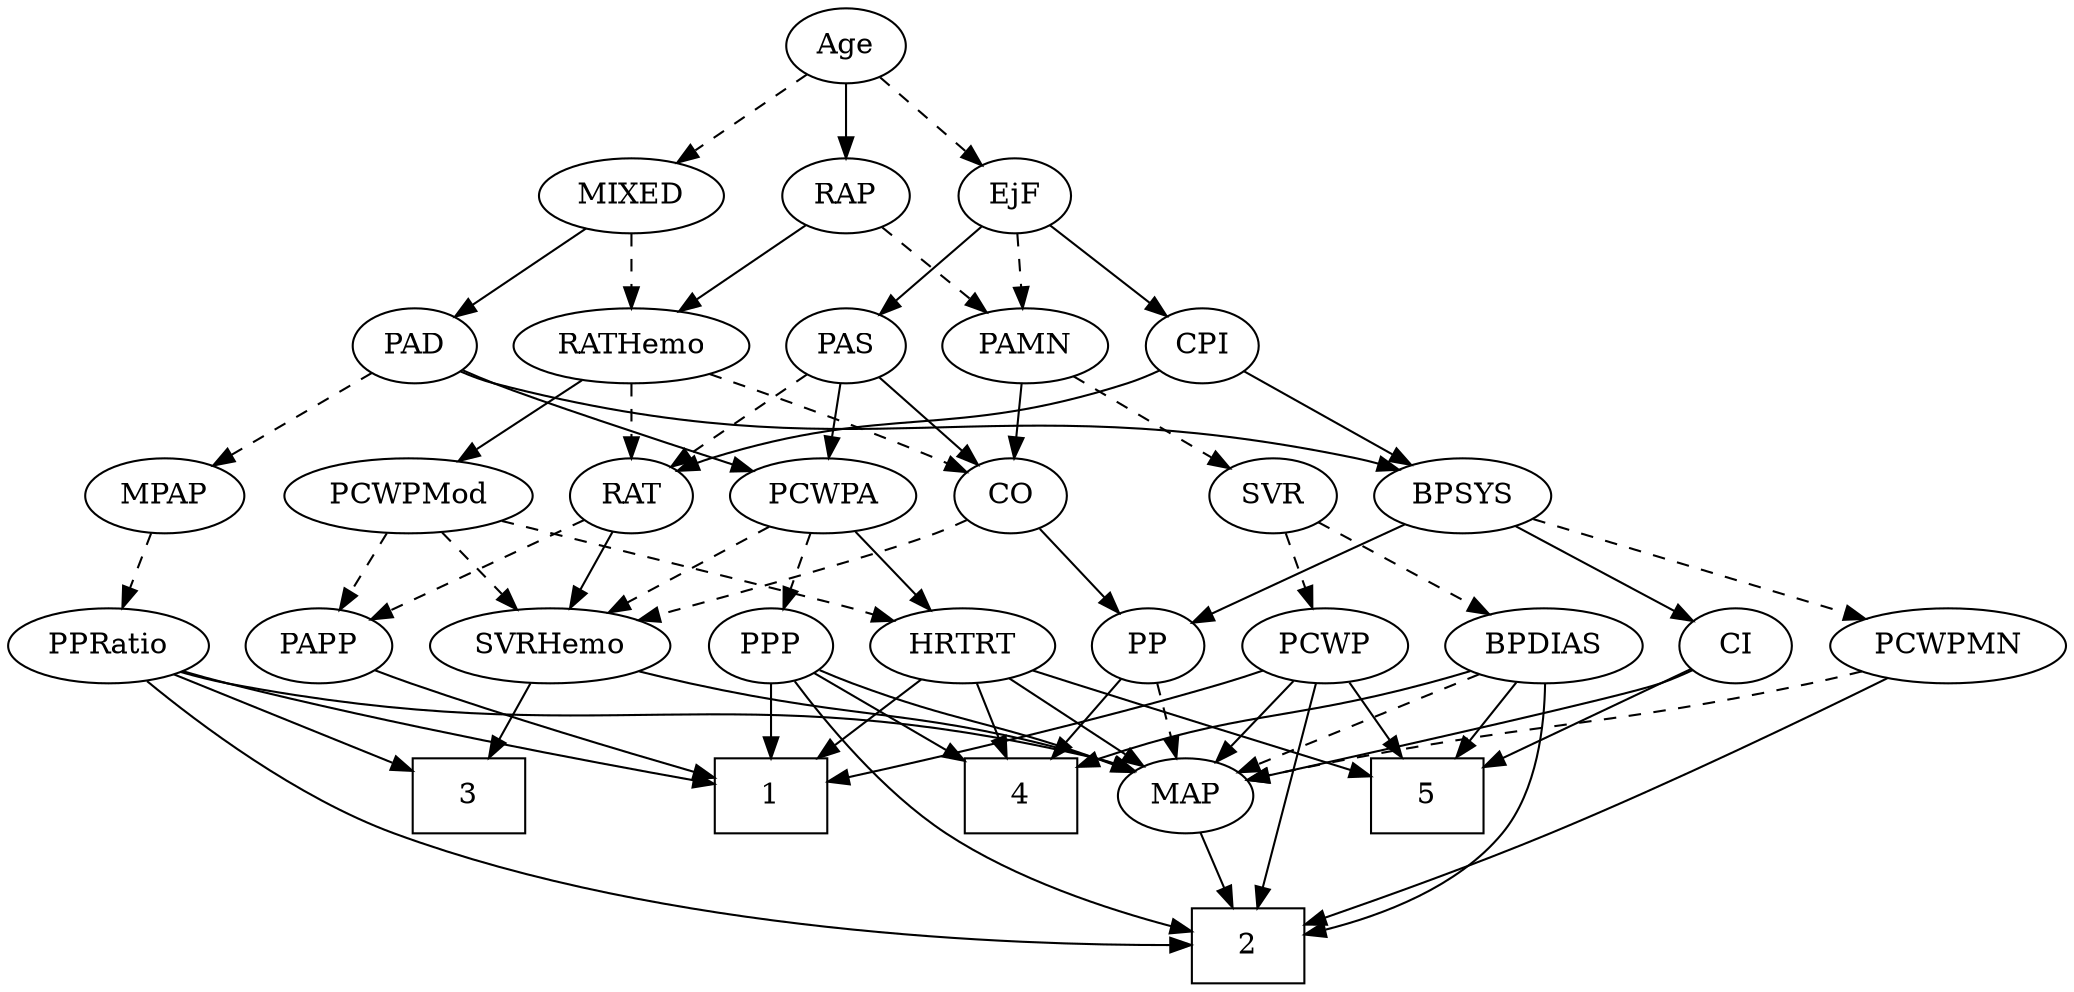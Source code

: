 strict digraph {
	graph [bb="0,0,900.89,468"];
	node [label="\N"];
	1	[height=0.5,
		pos="450.65,90",
		shape=box,
		width=0.75];
	2	[height=0.5,
		pos="460.65,18",
		shape=box,
		width=0.75];
	3	[height=0.5,
		pos="195.65,90",
		shape=box,
		width=0.75];
	4	[height=0.5,
		pos="609.65,90",
		shape=box,
		width=0.75];
	5	[height=0.5,
		pos="685.65,90",
		shape=box,
		width=0.75];
	Age	[height=0.5,
		pos="434.65,450",
		width=0.75];
	EjF	[height=0.5,
		pos="509.65,378",
		width=0.75];
	Age -> EjF	[pos="e,494.49,393.14 449.82,434.83 460.5,424.87 474.97,411.37 487,400.14",
		style=dashed];
	RAP	[height=0.5,
		pos="434.65,378",
		width=0.77632];
	Age -> RAP	[pos="e,434.65,396.1 434.65,431.7 434.65,423.98 434.65,414.71 434.65,406.11",
		style=solid];
	MIXED	[height=0.5,
		pos="345.65,378",
		width=1.1193];
	Age -> MIXED	[pos="e,364.78,394.05 417.91,435.83 405.28,425.9 387.69,412.06 373.02,400.53",
		style=dashed];
	PAS	[height=0.5,
		pos="511.65,306",
		width=0.75];
	EjF -> PAS	[pos="e,511.16,324.1 510.14,359.7 510.36,351.98 510.63,342.71 510.87,334.11",
		style=solid];
	PAMN	[height=0.5,
		pos="592.65,306",
		width=1.011];
	EjF -> PAMN	[pos="e,574.85,322.01 526.04,363.17 537.7,353.34 553.6,339.93 566.93,328.69",
		style=dashed];
	CPI	[height=0.5,
		pos="439.65,306",
		width=0.75];
	EjF -> CPI	[pos="e,454.13,321.49 495.14,362.5 485.38,352.73 472.34,339.69 461.35,328.7",
		style=solid];
	RAP -> PAMN	[pos="e,566.52,318.58 456.95,367.12 482.97,355.59 526.33,336.38 557.03,322.78",
		style=dashed];
	RATHemo	[height=0.5,
		pos="345.65,306",
		width=1.3721];
	RAP -> RATHemo	[pos="e,365.55,322.65 417.49,363.5 405.07,353.74 388.02,340.33 373.65,329.02",
		style=solid];
	PAD	[height=0.5,
		pos="249.65,306",
		width=0.79437];
	MIXED -> PAD	[pos="e,267.71,320.17 325.29,362.15 310.89,351.66 291.46,337.49 275.9,326.14",
		style=solid];
	MIXED -> RATHemo	[pos="e,345.65,324.1 345.65,359.7 345.65,351.98 345.65,342.71 345.65,334.11",
		style=dashed];
	MPAP	[height=0.5,
		pos="81.646,234",
		width=0.97491];
	PPRatio	[height=0.5,
		pos="39.646,162",
		width=1.1013];
	MPAP -> PPRatio	[pos="e,49.528,179.47 71.693,216.41 66.619,207.95 60.343,197.49 54.693,188.08",
		style=dashed];
	BPSYS	[height=0.5,
		pos="509.65,234",
		width=1.0471];
	PCWPMN	[height=0.5,
		pos="346.65,162",
		width=1.3902];
	BPSYS -> PCWPMN	[pos="e,377.64,176.31 482.36,221.28 456.28,210.08 416.63,193.05 386.91,180.29",
		style=dashed];
	PP	[height=0.5,
		pos="611.65,162",
		width=0.75];
	BPSYS -> PP	[pos="e,593.43,175.5 530.29,218.83 546.05,208.02 567.9,193.02 584.99,181.3",
		style=solid];
	CI	[height=0.5,
		pos="683.65,162",
		width=0.75];
	BPSYS -> CI	[pos="e,662.45,173.33 538.98,222.46 567.09,212.18 610.6,195.84 647.65,180 649.46,179.23 651.31,178.41 653.18,177.58",
		style=solid];
	PAD -> MPAP	[pos="e,108.13,246.03 226.29,295.27 198.06,283.5 150.27,263.59 117.39,249.89",
		style=dashed];
	PAD -> BPSYS	[pos="e,481.65,246.12 271.43,294.28 276.66,291.98 282.28,289.73 287.65,288 363.65,263.55 386.87,273.9 463.65,252 466.41,251.21 469.24,\
250.34 472.08,249.41",
		style=solid];
	PCWPA	[height=0.5,
		pos="412.65,234",
		width=1.1555];
	PAD -> PCWPA	[pos="e,383.78,247.05 272.12,294.86 277.22,292.58 282.61,290.19 287.65,288 316.64,275.37 349.59,261.42 374.37,251",
		style=solid];
	CO	[height=0.5,
		pos="592.65,234",
		width=0.75];
	SVRHemo	[height=0.5,
		pos="228.65,162",
		width=1.3902];
	CO -> SVRHemo	[pos="e,265.26,174.46 572.14,221.99 567.18,219.7 561.82,217.53 556.65,216 440.96,181.84 405.7,204.77 287.65,180 283.54,179.14 279.3,178.14 \
275.06,177.07",
		style=dashed];
	CO -> PP	[pos="e,607.09,179.79 597.25,216.05 599.39,208.14 602,198.54 604.4,189.69",
		style=solid];
	PAS -> CO	[pos="e,576.68,248.8 527.65,291.17 539.41,281.01 555.58,267.03 568.85,255.56",
		style=solid];
	RAT	[height=0.5,
		pos="325.65,234",
		width=0.75827];
	PAS -> RAT	[pos="e,346.76,245.55 490.53,294.45 485.7,292.19 480.54,289.92 475.65,288 426.18,268.61 411.12,271.39 361.65,252 359.81,251.28 357.94,\
250.51 356.06,249.71",
		style=dashed];
	PAS -> PCWPA	[pos="e,433.43,249.7 493.49,292.16 479.04,281.94 458.53,267.44 441.79,255.61",
		style=solid];
	PAMN -> CO	[pos="e,592.65,252.1 592.65,287.7 592.65,279.98 592.65,270.71 592.65,262.11",
		style=solid];
	SVR	[height=0.5,
		pos="763.65,234",
		width=0.77632];
	PAMN -> SVR	[pos="e,740.78,244.36 619.74,293.91 650.04,281.51 699.08,261.43 731.35,248.22",
		style=dashed];
	RATHemo -> CO	[pos="e,572.02,245.65 382.38,293.91 389.42,291.87 396.75,289.82 403.65,288 471.19,270.17 490.7,275.04 556.65,252 558.56,251.33 560.5,250.6 \
562.44,249.82",
		style=dashed];
	RATHemo -> RAT	[pos="e,330.44,251.79 340.81,288.05 338.54,280.14 335.8,270.54 333.27,261.69",
		style=dashed];
	PCWPMod	[height=0.5,
		pos="228.65,234",
		width=1.4443];
	RATHemo -> PCWPMod	[pos="e,253.54,249.9 321.12,290.33 304.07,280.13 281.14,266.41 262.38,255.18",
		style=solid];
	CPI -> BPSYS	[pos="e,494.19,250.46 454.15,290.5 463.65,281 476.26,268.38 487.06,257.58",
		style=solid];
	CPI -> RAT	[pos="e,345.08,246.93 420.31,293.13 402.05,281.91 374.45,264.97 353.76,252.26",
		style=solid];
	RAT -> SVRHemo	[pos="e,250.05,178.45 307.86,220.16 293.98,210.14 274.4,196.02 258.18,184.31",
		style=solid];
	PAPP	[height=0.5,
		pos="128.65,162",
		width=0.88464];
	RAT -> PAPP	[pos="e,153.2,173.66 304.56,222.4 299.72,220.14 294.55,217.88 289.65,216 237.66,196.06 222.1,198.69 169.65,180 167.38,179.19 165.06,178.33 \
162.72,177.44",
		style=dashed];
	BPDIAS	[height=0.5,
		pos="858.65,162",
		width=1.1735];
	SVR -> BPDIAS	[pos="e,838.22,178.05 781.52,219.83 795.12,209.81 814.13,195.81 829.87,184.21",
		style=dashed];
	PCWP	[height=0.5,
		pos="763.65,162",
		width=0.97491];
	SVR -> PCWP	[pos="e,763.65,180.1 763.65,215.7 763.65,207.98 763.65,198.71 763.65,190.11",
		style=dashed];
	PCWPMod -> SVRHemo	[pos="e,228.65,180.1 228.65,215.7 228.65,207.98 228.65,198.71 228.65,190.11",
		style=dashed];
	PCWPMod -> PAPP	[pos="e,148.08,176.6 206.45,217.46 191.69,207.13 172.2,193.48 156.41,182.43",
		style=dashed];
	HRTRT	[height=0.5,
		pos="526.65,162",
		width=1.1013];
	PCWPMod -> HRTRT	[pos="e,497.06,174.04 266.92,221.81 274.43,219.77 282.26,217.73 289.65,216 372.47,196.56 395.47,202 477.65,180 480.82,179.15 484.09,178.2 \
487.35,177.19",
		style=dashed];
	PCWPA -> SVRHemo	[pos="e,261.88,175.64 382.26,221.44 352.07,209.95 305.49,192.23 271.54,179.32",
		style=dashed];
	PPP	[height=0.5,
		pos="441.65,162",
		width=0.75];
	PCWPA -> PPP	[pos="e,434.69,179.79 419.67,216.05 423.01,207.97 427.1,198.12 430.83,189.11",
		style=dashed];
	PCWPA -> HRTRT	[pos="e,504,176.91 435.72,218.83 452.9,208.28 476.56,193.75 495.44,182.16",
		style=solid];
	PCWPMN -> 2	[pos="e,441.88,36.126 356.8,144.27 368.27,125.88 387.9,95.776 407.65,72 415.9,62.068 425.71,51.874 434.64,43.112",
		style=solid];
	MAP	[height=0.5,
		pos="526.65,90",
		width=0.84854];
	PCWPMN -> MAP	[pos="e,502.6,101.4 380.46,148.63 408.9,138.12 450.59,122.48 486.65,108 488.83,107.12 491.08,106.21 493.34,105.27",
		style=dashed];
	SVRHemo -> 3	[pos="e,203.79,108.28 220.66,144.05 216.9,136.09 212.34,126.41 208.14,117.51",
		style=solid];
	SVRHemo -> MAP	[pos="e,503.28,101.96 265.63,149.72 272.9,147.68 280.48,145.68 287.65,144 375.16,123.53 400.53,133.74 486.65,108 489.05,107.28 491.5,106.46 \
493.96,105.58",
		style=solid];
	BPDIAS -> 2	[pos="e,487.78,19.584 843.97,144.95 824.34,124.56 787.48,89.862 748.65,72 664.68,33.379 554.75,22.883 498.06,20.043",
		style=solid];
	BPDIAS -> 4	[pos="e,636.94,103.36 826.96,149.91 820.6,147.83 813.94,145.76 807.65,144 738.29,124.59 718.17,130.17 649.65,108 648.61,107.66 647.55,\
107.31 646.5,106.94",
		style=solid];
	BPDIAS -> 5	[pos="e,712.72,101.96 828.91,148.97 799.31,136.99 753.85,118.6 722.1,105.75",
		style=solid];
	BPDIAS -> MAP	[pos="e,551.24,100.92 827.6,149.72 821.07,147.61 814.18,145.58 807.65,144 705.37,119.27 675.6,134.02 573.65,108 569.48,106.94 565.18,105.65 \
560.93,104.27",
		style=dashed];
	MAP -> 2	[pos="e,476.79,36.127 512.33,73.811 503.99,64.967 493.28,53.607 483.77,43.525",
		style=solid];
	PP -> 4	[pos="e,610.14,108.1 611.15,143.7 610.93,135.98 610.67,126.71 610.42,118.11",
		style=solid];
	PP -> MAP	[pos="e,543.86,105.18 595.26,147.5 582.92,137.34 565.78,123.23 551.72,111.65",
		style=dashed];
	PPP -> 1	[pos="e,448.43,108.28 443.83,144.05 444.82,136.35 446.01,127.03 447.13,118.36",
		style=solid];
	PPP -> 2	[pos="e,439.82,36.385 430.7,145.37 419.58,127.44 405.21,97.261 414.65,72 418.52,61.621 425.45,51.927 432.77,43.743",
		style=solid];
	PPP -> 4	[pos="e,582.55,101.78 462.87,150.72 467.7,148.45 472.83,146.1 477.65,144 486.8,140 537.11,119.89 572.89,105.63",
		style=solid];
	PPP -> MAP	[pos="e,509.43,105.18 458.04,147.5 470.38,137.34 487.51,123.23 501.57,111.65",
		style=solid];
	PPRatio -> 1	[pos="e,423.43,93.144 68.816,149.65 74.968,147.54 81.468,145.53 87.646,144 204.48,115.08 346.63,99.974 413.06,94.049",
		style=solid];
	PPRatio -> 2	[pos="e,433.29,19.646 55.561,145.3 77.184,124.94 117.95,89.936 159.65,72 248.9,33.61 364.46,23.023 423.04,20.106",
		style=solid];
	PPRatio -> 3	[pos="e,168.52,103.17 66.82,148.81 92.466,137.3 131.1,119.96 159.37,107.28",
		style=solid];
	PPRatio -> MAP	[pos="e,503.8,102.15 68.498,149.47 74.73,147.35 81.342,145.38 87.646,144 261.59,105.98 313.95,151.35 486.65,108 489.14,107.37 491.69,106.61 \
494.22,105.76",
		style=solid];
	PCWP -> 1	[pos="e,477.84,104.83 737.43,149.81 731.65,147.64 725.5,145.56 719.65,144 621.48,117.78 588.81,137.42 487.53,107.76",
		style=solid];
	PCWP -> 2	[pos="e,487.87,21.446 760.43,144.04 755.65,123.68 744.64,90.031 721.65,72 687.27,45.037 561.42,29.001 497.88,22.452",
		style=solid];
	PCWP -> 5	[pos="e,704.73,108.13 746.72,145.81 736.67,136.79 723.71,125.16 712.32,114.93",
		style=solid];
	PCWP -> MAP	[pos="e,551.85,100.67 736.85,150.02 731.21,147.89 725.27,145.77 719.65,144 655.9,123.92 637.6,127.39 573.65,108 569.63,106.78 565.45,105.42 \
561.32,104",
		style=solid];
	CI -> 5	[pos="e,685.16,108.1 684.14,143.7 684.36,135.98 684.63,126.71 684.87,118.11",
		style=solid];
	CI -> MAP	[pos="e,550.84,101.36 662.37,150.83 657.54,148.56 652.43,146.18 647.65,144 618.29,130.64 584.68,115.97 560.34,105.45",
		style=solid];
	PAPP -> 1	[pos="e,423.47,94.225 152.63,150.09 158.14,147.85 164.03,145.67 169.65,144 255.06,118.54 358.87,102.72 413.27,95.546",
		style=solid];
	HRTRT -> 1	[pos="e,469.33,108.21 509.78,145.46 500.14,136.58 487.83,125.25 476.95,115.23",
		style=solid];
	HRTRT -> 4	[pos="e,589.34,108.13 544.66,145.81 555.45,136.71 569.41,124.94 581.62,114.64",
		style=solid];
	HRTRT -> 5	[pos="e,658.53,102.94 554.34,148.81 580.64,137.23 620.34,119.75 649.2,107.05",
		style=solid];
	HRTRT -> MAP	[pos="e,526.65,108.1 526.65,143.7 526.65,135.98 526.65,126.71 526.65,118.11",
		style=solid];
}
